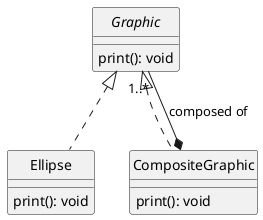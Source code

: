 @startuml Diagramme de classe
skinparam style strictuml
interface Graphic {
  print(): void 
}
class Ellipse implements Graphic{
    print(): void 
}
class CompositeGraphic implements Graphic{
      print(): void 

}
CompositeGraphic *-- "1..*" Graphic : composed of 
@enduml

@startuml Diagramme de séquence
skinparam style strictuml
participant CompositeDemo as m
participant "ellipse1:Ellipse" as e1
participant "ellipse2:Ellipse" as e2
participant "ellipse3:Ellipse" as e3
participant "ellipse4:Ellipse" as e4
participant "graphic2:CompositeGraphic"  as g2 <<Graphic>>
participant "graphic3:CompositeGraphic"  as g3 <<Graphic>>
participant "graphic1:CompositeGraphic"  as g1 <<Graphic>>
->m: main()
m-->e1**: create
m-->e2**: create
m-->e3**: create
m-->e4**: create
m-->g2**: create
m->g2: add(ellipse1)
m->g2: add(ellipse2)
m->g2: add(ellipse3)
m-->g3**: create
m->g3: add(ellipse4)

m-->g1**: create
m->g1: add(graphic2)
m->g1: add(graphic3)
m->g1: add(ellipse1)
m->g1: print()

@enduml